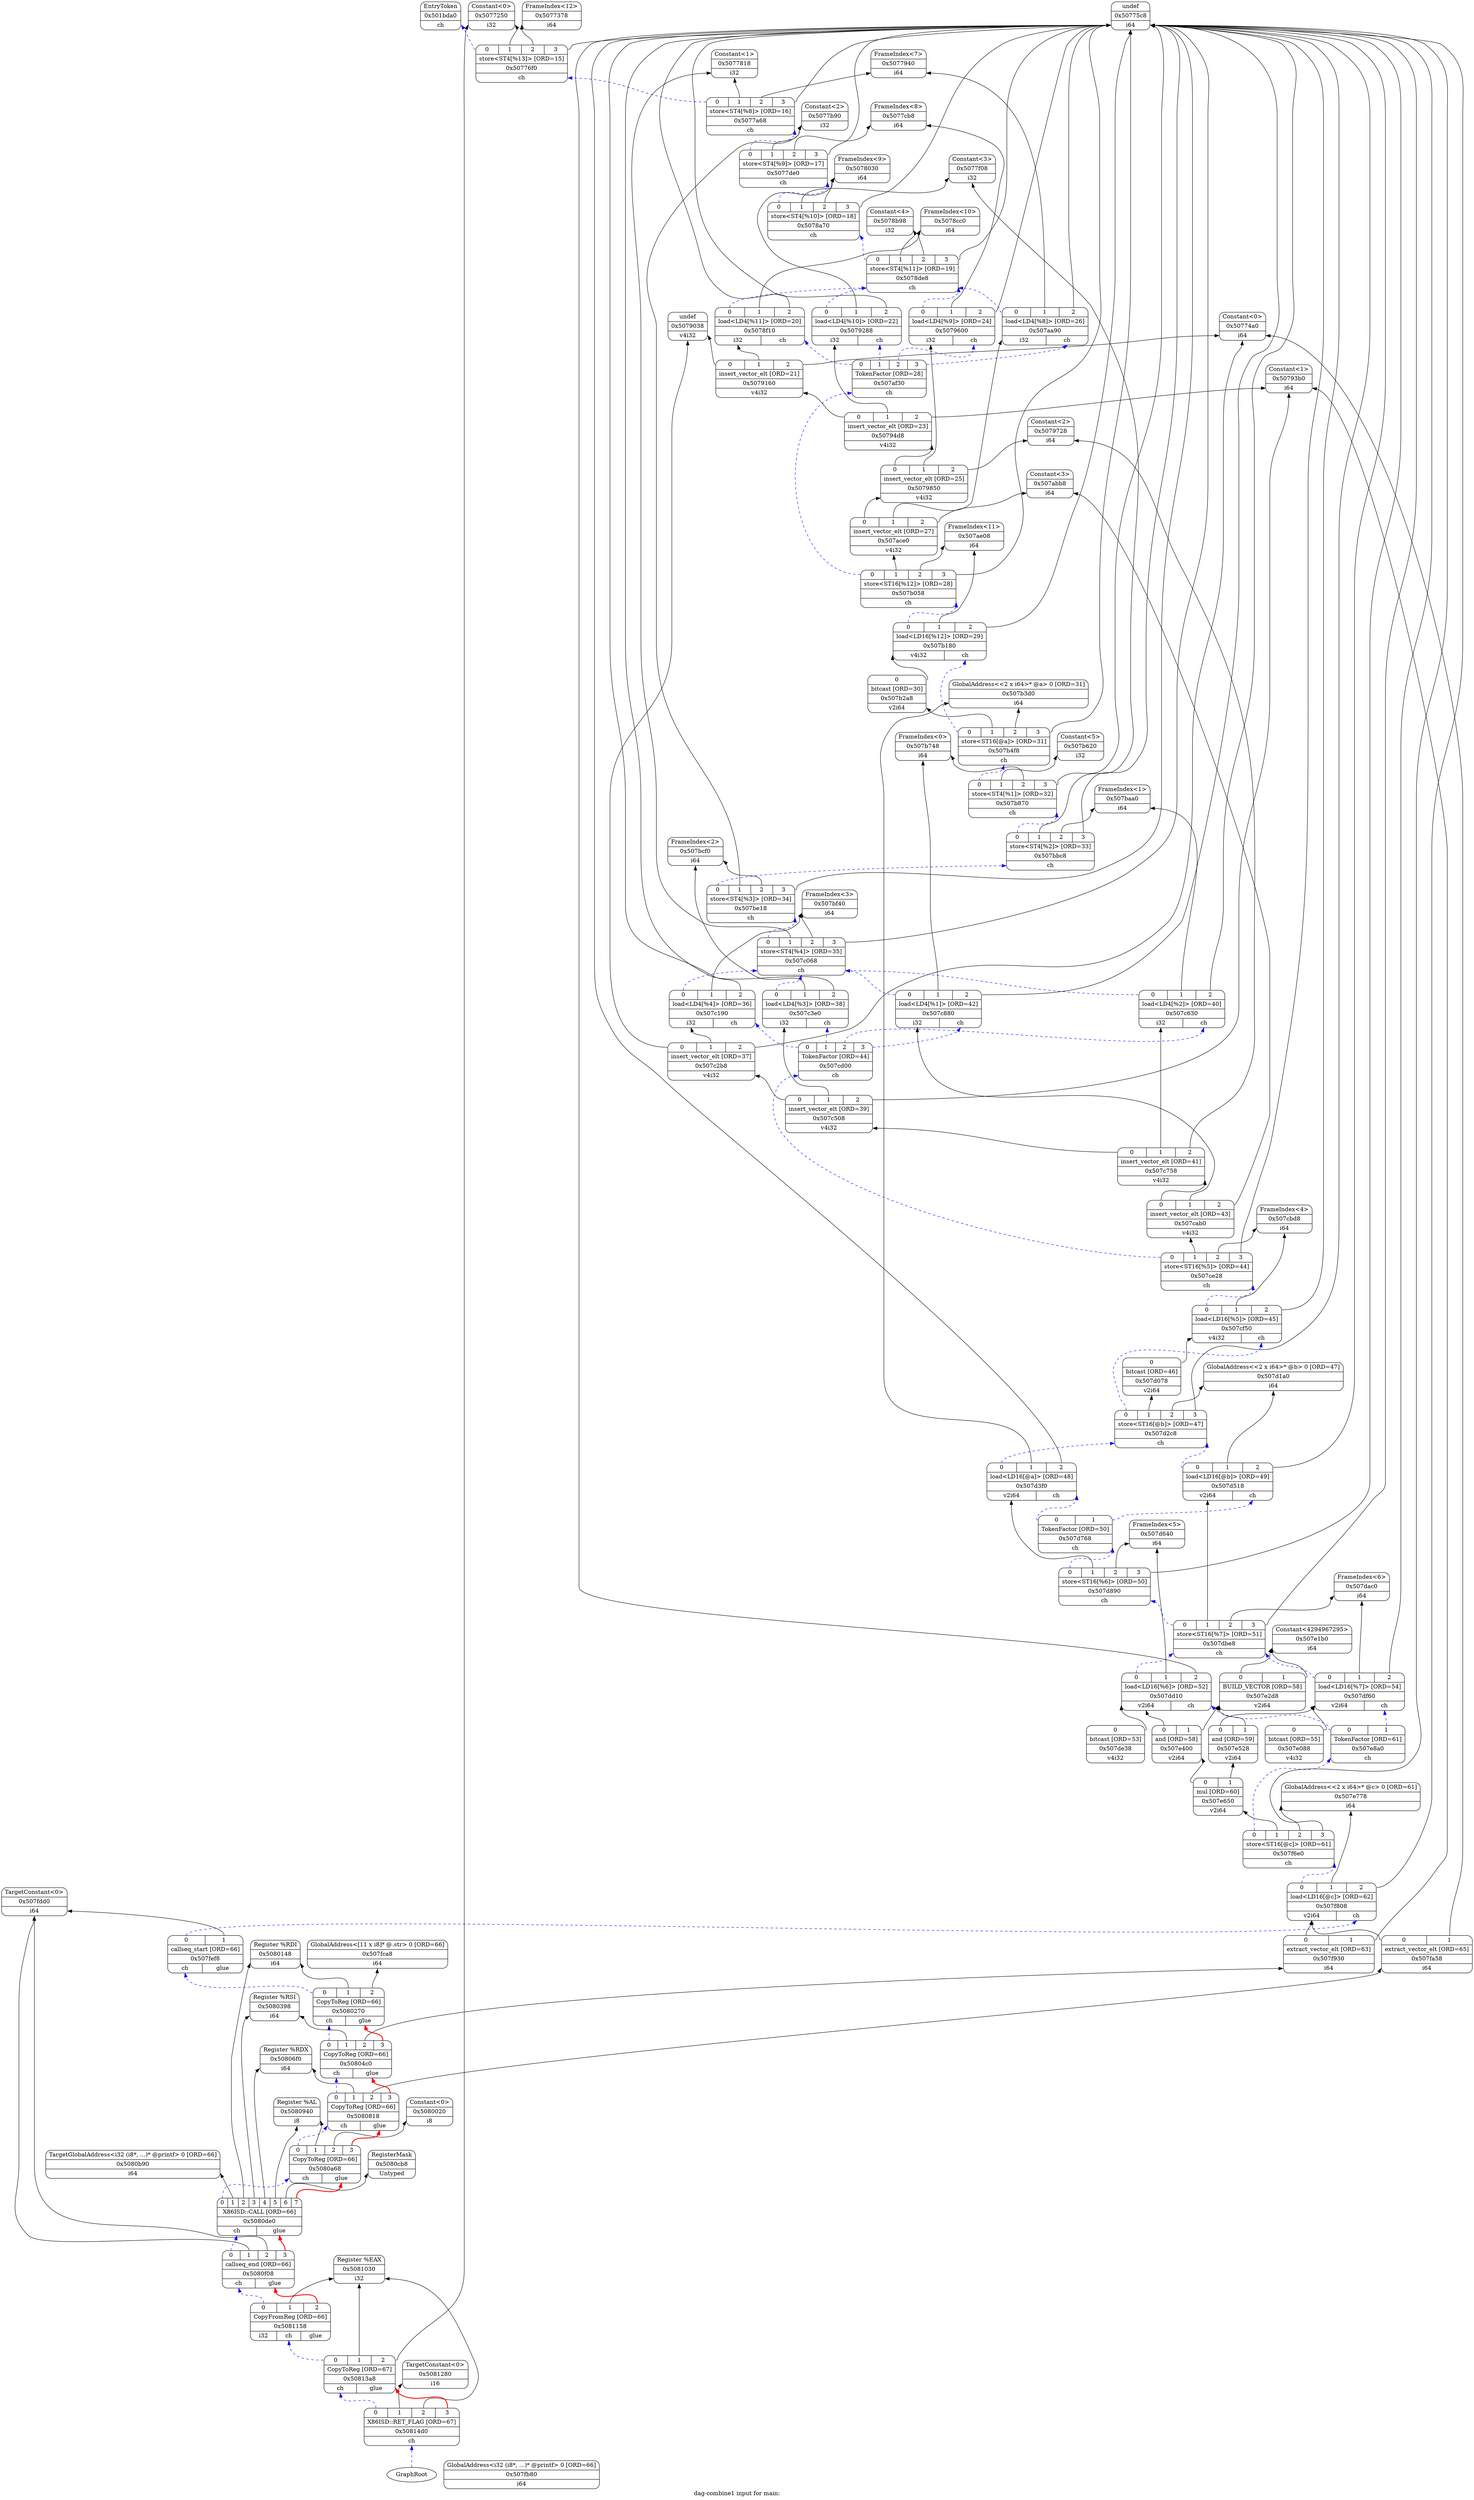 digraph "dag-combine1 input for main:" {
	rankdir="BT";
	label="dag-combine1 input for main:";

	Node0x501bda0 [shape=record,shape=Mrecord,label="{EntryToken|0x501bda0|{<d0>ch}}"];
	Node0x5077250 [shape=record,shape=Mrecord,label="{Constant\<0\>|0x5077250|{<d0>i32}}"];
	Node0x5077378 [shape=record,shape=Mrecord,label="{FrameIndex\<12\>|0x5077378|{<d0>i64}}"];
	Node0x50774a0 [shape=record,shape=Mrecord,label="{Constant\<0\>|0x50774a0|{<d0>i64}}"];
	Node0x50775c8 [shape=record,shape=Mrecord,label="{undef|0x50775c8|{<d0>i64}}"];
	Node0x50776f0 [shape=record,shape=Mrecord,label="{{<s0>0|<s1>1|<s2>2|<s3>3}|store\<ST4[%13]\> [ORD=15]|0x50776f0|{<d0>ch}}"];
	Node0x50776f0:s0 -> Node0x501bda0:d0[color=blue,style=dashed];
	Node0x50776f0:s1 -> Node0x5077250:d0;
	Node0x50776f0:s2 -> Node0x5077378:d0;
	Node0x50776f0:s3 -> Node0x50775c8:d0;
	Node0x5077818 [shape=record,shape=Mrecord,label="{Constant\<1\>|0x5077818|{<d0>i32}}"];
	Node0x5077940 [shape=record,shape=Mrecord,label="{FrameIndex\<7\>|0x5077940|{<d0>i64}}"];
	Node0x5077a68 [shape=record,shape=Mrecord,label="{{<s0>0|<s1>1|<s2>2|<s3>3}|store\<ST4[%8]\> [ORD=16]|0x5077a68|{<d0>ch}}"];
	Node0x5077a68:s0 -> Node0x50776f0:d0[color=blue,style=dashed];
	Node0x5077a68:s1 -> Node0x5077818:d0;
	Node0x5077a68:s2 -> Node0x5077940:d0;
	Node0x5077a68:s3 -> Node0x50775c8:d0;
	Node0x5077b90 [shape=record,shape=Mrecord,label="{Constant\<2\>|0x5077b90|{<d0>i32}}"];
	Node0x5077cb8 [shape=record,shape=Mrecord,label="{FrameIndex\<8\>|0x5077cb8|{<d0>i64}}"];
	Node0x5077de0 [shape=record,shape=Mrecord,label="{{<s0>0|<s1>1|<s2>2|<s3>3}|store\<ST4[%9]\> [ORD=17]|0x5077de0|{<d0>ch}}"];
	Node0x5077de0:s0 -> Node0x5077a68:d0[color=blue,style=dashed];
	Node0x5077de0:s1 -> Node0x5077b90:d0;
	Node0x5077de0:s2 -> Node0x5077cb8:d0;
	Node0x5077de0:s3 -> Node0x50775c8:d0;
	Node0x5077f08 [shape=record,shape=Mrecord,label="{Constant\<3\>|0x5077f08|{<d0>i32}}"];
	Node0x5078030 [shape=record,shape=Mrecord,label="{FrameIndex\<9\>|0x5078030|{<d0>i64}}"];
	Node0x5078a70 [shape=record,shape=Mrecord,label="{{<s0>0|<s1>1|<s2>2|<s3>3}|store\<ST4[%10]\> [ORD=18]|0x5078a70|{<d0>ch}}"];
	Node0x5078a70:s0 -> Node0x5077de0:d0[color=blue,style=dashed];
	Node0x5078a70:s1 -> Node0x5077f08:d0;
	Node0x5078a70:s2 -> Node0x5078030:d0;
	Node0x5078a70:s3 -> Node0x50775c8:d0;
	Node0x5078b98 [shape=record,shape=Mrecord,label="{Constant\<4\>|0x5078b98|{<d0>i32}}"];
	Node0x5078cc0 [shape=record,shape=Mrecord,label="{FrameIndex\<10\>|0x5078cc0|{<d0>i64}}"];
	Node0x5078de8 [shape=record,shape=Mrecord,label="{{<s0>0|<s1>1|<s2>2|<s3>3}|store\<ST4[%11]\> [ORD=19]|0x5078de8|{<d0>ch}}"];
	Node0x5078de8:s0 -> Node0x5078a70:d0[color=blue,style=dashed];
	Node0x5078de8:s1 -> Node0x5078b98:d0;
	Node0x5078de8:s2 -> Node0x5078cc0:d0;
	Node0x5078de8:s3 -> Node0x50775c8:d0;
	Node0x5078f10 [shape=record,shape=Mrecord,label="{{<s0>0|<s1>1|<s2>2}|load\<LD4[%11]\> [ORD=20]|0x5078f10|{<d0>i32|<d1>ch}}"];
	Node0x5078f10:s0 -> Node0x5078de8:d0[color=blue,style=dashed];
	Node0x5078f10:s1 -> Node0x5078cc0:d0;
	Node0x5078f10:s2 -> Node0x50775c8:d0;
	Node0x5079038 [shape=record,shape=Mrecord,label="{undef|0x5079038|{<d0>v4i32}}"];
	Node0x5079160 [shape=record,shape=Mrecord,label="{{<s0>0|<s1>1|<s2>2}|insert_vector_elt [ORD=21]|0x5079160|{<d0>v4i32}}"];
	Node0x5079160:s0 -> Node0x5079038:d0;
	Node0x5079160:s1 -> Node0x5078f10:d0;
	Node0x5079160:s2 -> Node0x50774a0:d0;
	Node0x5079288 [shape=record,shape=Mrecord,label="{{<s0>0|<s1>1|<s2>2}|load\<LD4[%10]\> [ORD=22]|0x5079288|{<d0>i32|<d1>ch}}"];
	Node0x5079288:s0 -> Node0x5078de8:d0[color=blue,style=dashed];
	Node0x5079288:s1 -> Node0x5078030:d0;
	Node0x5079288:s2 -> Node0x50775c8:d0;
	Node0x50793b0 [shape=record,shape=Mrecord,label="{Constant\<1\>|0x50793b0|{<d0>i64}}"];
	Node0x50794d8 [shape=record,shape=Mrecord,label="{{<s0>0|<s1>1|<s2>2}|insert_vector_elt [ORD=23]|0x50794d8|{<d0>v4i32}}"];
	Node0x50794d8:s0 -> Node0x5079160:d0;
	Node0x50794d8:s1 -> Node0x5079288:d0;
	Node0x50794d8:s2 -> Node0x50793b0:d0;
	Node0x5079600 [shape=record,shape=Mrecord,label="{{<s0>0|<s1>1|<s2>2}|load\<LD4[%9]\> [ORD=24]|0x5079600|{<d0>i32|<d1>ch}}"];
	Node0x5079600:s0 -> Node0x5078de8:d0[color=blue,style=dashed];
	Node0x5079600:s1 -> Node0x5077cb8:d0;
	Node0x5079600:s2 -> Node0x50775c8:d0;
	Node0x5079728 [shape=record,shape=Mrecord,label="{Constant\<2\>|0x5079728|{<d0>i64}}"];
	Node0x5079850 [shape=record,shape=Mrecord,label="{{<s0>0|<s1>1|<s2>2}|insert_vector_elt [ORD=25]|0x5079850|{<d0>v4i32}}"];
	Node0x5079850:s0 -> Node0x50794d8:d0;
	Node0x5079850:s1 -> Node0x5079600:d0;
	Node0x5079850:s2 -> Node0x5079728:d0;
	Node0x507aa90 [shape=record,shape=Mrecord,label="{{<s0>0|<s1>1|<s2>2}|load\<LD4[%8]\> [ORD=26]|0x507aa90|{<d0>i32|<d1>ch}}"];
	Node0x507aa90:s0 -> Node0x5078de8:d0[color=blue,style=dashed];
	Node0x507aa90:s1 -> Node0x5077940:d0;
	Node0x507aa90:s2 -> Node0x50775c8:d0;
	Node0x507abb8 [shape=record,shape=Mrecord,label="{Constant\<3\>|0x507abb8|{<d0>i64}}"];
	Node0x507ace0 [shape=record,shape=Mrecord,label="{{<s0>0|<s1>1|<s2>2}|insert_vector_elt [ORD=27]|0x507ace0|{<d0>v4i32}}"];
	Node0x507ace0:s0 -> Node0x5079850:d0;
	Node0x507ace0:s1 -> Node0x507aa90:d0;
	Node0x507ace0:s2 -> Node0x507abb8:d0;
	Node0x507ae08 [shape=record,shape=Mrecord,label="{FrameIndex\<11\>|0x507ae08|{<d0>i64}}"];
	Node0x507af30 [shape=record,shape=Mrecord,label="{{<s0>0|<s1>1|<s2>2|<s3>3}|TokenFactor [ORD=28]|0x507af30|{<d0>ch}}"];
	Node0x507af30:s0 -> Node0x5078f10:d1[color=blue,style=dashed];
	Node0x507af30:s1 -> Node0x5079288:d1[color=blue,style=dashed];
	Node0x507af30:s2 -> Node0x5079600:d1[color=blue,style=dashed];
	Node0x507af30:s3 -> Node0x507aa90:d1[color=blue,style=dashed];
	Node0x507b058 [shape=record,shape=Mrecord,label="{{<s0>0|<s1>1|<s2>2|<s3>3}|store\<ST16[%12]\> [ORD=28]|0x507b058|{<d0>ch}}"];
	Node0x507b058:s0 -> Node0x507af30:d0[color=blue,style=dashed];
	Node0x507b058:s1 -> Node0x507ace0:d0;
	Node0x507b058:s2 -> Node0x507ae08:d0;
	Node0x507b058:s3 -> Node0x50775c8:d0;
	Node0x507b180 [shape=record,shape=Mrecord,label="{{<s0>0|<s1>1|<s2>2}|load\<LD16[%12]\> [ORD=29]|0x507b180|{<d0>v4i32|<d1>ch}}"];
	Node0x507b180:s0 -> Node0x507b058:d0[color=blue,style=dashed];
	Node0x507b180:s1 -> Node0x507ae08:d0;
	Node0x507b180:s2 -> Node0x50775c8:d0;
	Node0x507b2a8 [shape=record,shape=Mrecord,label="{{<s0>0}|bitcast [ORD=30]|0x507b2a8|{<d0>v2i64}}"];
	Node0x507b2a8:s0 -> Node0x507b180:d0;
	Node0x507b3d0 [shape=record,shape=Mrecord,label="{GlobalAddress\<\<2 x i64\>* @a\> 0 [ORD=31]|0x507b3d0|{<d0>i64}}"];
	Node0x507b4f8 [shape=record,shape=Mrecord,label="{{<s0>0|<s1>1|<s2>2|<s3>3}|store\<ST16[@a]\> [ORD=31]|0x507b4f8|{<d0>ch}}"];
	Node0x507b4f8:s0 -> Node0x507b180:d1[color=blue,style=dashed];
	Node0x507b4f8:s1 -> Node0x507b2a8:d0;
	Node0x507b4f8:s2 -> Node0x507b3d0:d0;
	Node0x507b4f8:s3 -> Node0x50775c8:d0;
	Node0x507b620 [shape=record,shape=Mrecord,label="{Constant\<5\>|0x507b620|{<d0>i32}}"];
	Node0x507b748 [shape=record,shape=Mrecord,label="{FrameIndex\<0\>|0x507b748|{<d0>i64}}"];
	Node0x507b870 [shape=record,shape=Mrecord,label="{{<s0>0|<s1>1|<s2>2|<s3>3}|store\<ST4[%1]\> [ORD=32]|0x507b870|{<d0>ch}}"];
	Node0x507b870:s0 -> Node0x507b4f8:d0[color=blue,style=dashed];
	Node0x507b870:s1 -> Node0x507b620:d0;
	Node0x507b870:s2 -> Node0x507b748:d0;
	Node0x507b870:s3 -> Node0x50775c8:d0;
	Node0x507baa0 [shape=record,shape=Mrecord,label="{FrameIndex\<1\>|0x507baa0|{<d0>i64}}"];
	Node0x507bbc8 [shape=record,shape=Mrecord,label="{{<s0>0|<s1>1|<s2>2|<s3>3}|store\<ST4[%2]\> [ORD=33]|0x507bbc8|{<d0>ch}}"];
	Node0x507bbc8:s0 -> Node0x507b870:d0[color=blue,style=dashed];
	Node0x507bbc8:s1 -> Node0x5077f08:d0;
	Node0x507bbc8:s2 -> Node0x507baa0:d0;
	Node0x507bbc8:s3 -> Node0x50775c8:d0;
	Node0x507bcf0 [shape=record,shape=Mrecord,label="{FrameIndex\<2\>|0x507bcf0|{<d0>i64}}"];
	Node0x507be18 [shape=record,shape=Mrecord,label="{{<s0>0|<s1>1|<s2>2|<s3>3}|store\<ST4[%3]\> [ORD=34]|0x507be18|{<d0>ch}}"];
	Node0x507be18:s0 -> Node0x507bbc8:d0[color=blue,style=dashed];
	Node0x507be18:s1 -> Node0x5077b90:d0;
	Node0x507be18:s2 -> Node0x507bcf0:d0;
	Node0x507be18:s3 -> Node0x50775c8:d0;
	Node0x507bf40 [shape=record,shape=Mrecord,label="{FrameIndex\<3\>|0x507bf40|{<d0>i64}}"];
	Node0x507c068 [shape=record,shape=Mrecord,label="{{<s0>0|<s1>1|<s2>2|<s3>3}|store\<ST4[%4]\> [ORD=35]|0x507c068|{<d0>ch}}"];
	Node0x507c068:s0 -> Node0x507be18:d0[color=blue,style=dashed];
	Node0x507c068:s1 -> Node0x5077818:d0;
	Node0x507c068:s2 -> Node0x507bf40:d0;
	Node0x507c068:s3 -> Node0x50775c8:d0;
	Node0x507c190 [shape=record,shape=Mrecord,label="{{<s0>0|<s1>1|<s2>2}|load\<LD4[%4]\> [ORD=36]|0x507c190|{<d0>i32|<d1>ch}}"];
	Node0x507c190:s0 -> Node0x507c068:d0[color=blue,style=dashed];
	Node0x507c190:s1 -> Node0x507bf40:d0;
	Node0x507c190:s2 -> Node0x50775c8:d0;
	Node0x507c2b8 [shape=record,shape=Mrecord,label="{{<s0>0|<s1>1|<s2>2}|insert_vector_elt [ORD=37]|0x507c2b8|{<d0>v4i32}}"];
	Node0x507c2b8:s0 -> Node0x5079038:d0;
	Node0x507c2b8:s1 -> Node0x507c190:d0;
	Node0x507c2b8:s2 -> Node0x50774a0:d0;
	Node0x507c3e0 [shape=record,shape=Mrecord,label="{{<s0>0|<s1>1|<s2>2}|load\<LD4[%3]\> [ORD=38]|0x507c3e0|{<d0>i32|<d1>ch}}"];
	Node0x507c3e0:s0 -> Node0x507c068:d0[color=blue,style=dashed];
	Node0x507c3e0:s1 -> Node0x507bcf0:d0;
	Node0x507c3e0:s2 -> Node0x50775c8:d0;
	Node0x507c508 [shape=record,shape=Mrecord,label="{{<s0>0|<s1>1|<s2>2}|insert_vector_elt [ORD=39]|0x507c508|{<d0>v4i32}}"];
	Node0x507c508:s0 -> Node0x507c2b8:d0;
	Node0x507c508:s1 -> Node0x507c3e0:d0;
	Node0x507c508:s2 -> Node0x50793b0:d0;
	Node0x507c630 [shape=record,shape=Mrecord,label="{{<s0>0|<s1>1|<s2>2}|load\<LD4[%2]\> [ORD=40]|0x507c630|{<d0>i32|<d1>ch}}"];
	Node0x507c630:s0 -> Node0x507c068:d0[color=blue,style=dashed];
	Node0x507c630:s1 -> Node0x507baa0:d0;
	Node0x507c630:s2 -> Node0x50775c8:d0;
	Node0x507c758 [shape=record,shape=Mrecord,label="{{<s0>0|<s1>1|<s2>2}|insert_vector_elt [ORD=41]|0x507c758|{<d0>v4i32}}"];
	Node0x507c758:s0 -> Node0x507c508:d0;
	Node0x507c758:s1 -> Node0x507c630:d0;
	Node0x507c758:s2 -> Node0x5079728:d0;
	Node0x507c880 [shape=record,shape=Mrecord,label="{{<s0>0|<s1>1|<s2>2}|load\<LD4[%1]\> [ORD=42]|0x507c880|{<d0>i32|<d1>ch}}"];
	Node0x507c880:s0 -> Node0x507c068:d0[color=blue,style=dashed];
	Node0x507c880:s1 -> Node0x507b748:d0;
	Node0x507c880:s2 -> Node0x50775c8:d0;
	Node0x507cab0 [shape=record,shape=Mrecord,label="{{<s0>0|<s1>1|<s2>2}|insert_vector_elt [ORD=43]|0x507cab0|{<d0>v4i32}}"];
	Node0x507cab0:s0 -> Node0x507c758:d0;
	Node0x507cab0:s1 -> Node0x507c880:d0;
	Node0x507cab0:s2 -> Node0x507abb8:d0;
	Node0x507cbd8 [shape=record,shape=Mrecord,label="{FrameIndex\<4\>|0x507cbd8|{<d0>i64}}"];
	Node0x507cd00 [shape=record,shape=Mrecord,label="{{<s0>0|<s1>1|<s2>2|<s3>3}|TokenFactor [ORD=44]|0x507cd00|{<d0>ch}}"];
	Node0x507cd00:s0 -> Node0x507c190:d1[color=blue,style=dashed];
	Node0x507cd00:s1 -> Node0x507c3e0:d1[color=blue,style=dashed];
	Node0x507cd00:s2 -> Node0x507c630:d1[color=blue,style=dashed];
	Node0x507cd00:s3 -> Node0x507c880:d1[color=blue,style=dashed];
	Node0x507ce28 [shape=record,shape=Mrecord,label="{{<s0>0|<s1>1|<s2>2|<s3>3}|store\<ST16[%5]\> [ORD=44]|0x507ce28|{<d0>ch}}"];
	Node0x507ce28:s0 -> Node0x507cd00:d0[color=blue,style=dashed];
	Node0x507ce28:s1 -> Node0x507cab0:d0;
	Node0x507ce28:s2 -> Node0x507cbd8:d0;
	Node0x507ce28:s3 -> Node0x50775c8:d0;
	Node0x507cf50 [shape=record,shape=Mrecord,label="{{<s0>0|<s1>1|<s2>2}|load\<LD16[%5]\> [ORD=45]|0x507cf50|{<d0>v4i32|<d1>ch}}"];
	Node0x507cf50:s0 -> Node0x507ce28:d0[color=blue,style=dashed];
	Node0x507cf50:s1 -> Node0x507cbd8:d0;
	Node0x507cf50:s2 -> Node0x50775c8:d0;
	Node0x507d078 [shape=record,shape=Mrecord,label="{{<s0>0}|bitcast [ORD=46]|0x507d078|{<d0>v2i64}}"];
	Node0x507d078:s0 -> Node0x507cf50:d0;
	Node0x507d1a0 [shape=record,shape=Mrecord,label="{GlobalAddress\<\<2 x i64\>* @b\> 0 [ORD=47]|0x507d1a0|{<d0>i64}}"];
	Node0x507d2c8 [shape=record,shape=Mrecord,label="{{<s0>0|<s1>1|<s2>2|<s3>3}|store\<ST16[@b]\> [ORD=47]|0x507d2c8|{<d0>ch}}"];
	Node0x507d2c8:s0 -> Node0x507cf50:d1[color=blue,style=dashed];
	Node0x507d2c8:s1 -> Node0x507d078:d0;
	Node0x507d2c8:s2 -> Node0x507d1a0:d0;
	Node0x507d2c8:s3 -> Node0x50775c8:d0;
	Node0x507d3f0 [shape=record,shape=Mrecord,label="{{<s0>0|<s1>1|<s2>2}|load\<LD16[@a]\> [ORD=48]|0x507d3f0|{<d0>v2i64|<d1>ch}}"];
	Node0x507d3f0:s0 -> Node0x507d2c8:d0[color=blue,style=dashed];
	Node0x507d3f0:s1 -> Node0x507b3d0:d0;
	Node0x507d3f0:s2 -> Node0x50775c8:d0;
	Node0x507d518 [shape=record,shape=Mrecord,label="{{<s0>0|<s1>1|<s2>2}|load\<LD16[@b]\> [ORD=49]|0x507d518|{<d0>v2i64|<d1>ch}}"];
	Node0x507d518:s0 -> Node0x507d2c8:d0[color=blue,style=dashed];
	Node0x507d518:s1 -> Node0x507d1a0:d0;
	Node0x507d518:s2 -> Node0x50775c8:d0;
	Node0x507d640 [shape=record,shape=Mrecord,label="{FrameIndex\<5\>|0x507d640|{<d0>i64}}"];
	Node0x507d768 [shape=record,shape=Mrecord,label="{{<s0>0|<s1>1}|TokenFactor [ORD=50]|0x507d768|{<d0>ch}}"];
	Node0x507d768:s0 -> Node0x507d3f0:d1[color=blue,style=dashed];
	Node0x507d768:s1 -> Node0x507d518:d1[color=blue,style=dashed];
	Node0x507d890 [shape=record,shape=Mrecord,label="{{<s0>0|<s1>1|<s2>2|<s3>3}|store\<ST16[%6]\> [ORD=50]|0x507d890|{<d0>ch}}"];
	Node0x507d890:s0 -> Node0x507d768:d0[color=blue,style=dashed];
	Node0x507d890:s1 -> Node0x507d3f0:d0;
	Node0x507d890:s2 -> Node0x507d640:d0;
	Node0x507d890:s3 -> Node0x50775c8:d0;
	Node0x507dac0 [shape=record,shape=Mrecord,label="{FrameIndex\<6\>|0x507dac0|{<d0>i64}}"];
	Node0x507dbe8 [shape=record,shape=Mrecord,label="{{<s0>0|<s1>1|<s2>2|<s3>3}|store\<ST16[%7]\> [ORD=51]|0x507dbe8|{<d0>ch}}"];
	Node0x507dbe8:s0 -> Node0x507d890:d0[color=blue,style=dashed];
	Node0x507dbe8:s1 -> Node0x507d518:d0;
	Node0x507dbe8:s2 -> Node0x507dac0:d0;
	Node0x507dbe8:s3 -> Node0x50775c8:d0;
	Node0x507dd10 [shape=record,shape=Mrecord,label="{{<s0>0|<s1>1|<s2>2}|load\<LD16[%6]\> [ORD=52]|0x507dd10|{<d0>v2i64|<d1>ch}}"];
	Node0x507dd10:s0 -> Node0x507dbe8:d0[color=blue,style=dashed];
	Node0x507dd10:s1 -> Node0x507d640:d0;
	Node0x507dd10:s2 -> Node0x50775c8:d0;
	Node0x507de38 [shape=record,shape=Mrecord,label="{{<s0>0}|bitcast [ORD=53]|0x507de38|{<d0>v4i32}}"];
	Node0x507de38:s0 -> Node0x507dd10:d0;
	Node0x507df60 [shape=record,shape=Mrecord,label="{{<s0>0|<s1>1|<s2>2}|load\<LD16[%7]\> [ORD=54]|0x507df60|{<d0>v2i64|<d1>ch}}"];
	Node0x507df60:s0 -> Node0x507dbe8:d0[color=blue,style=dashed];
	Node0x507df60:s1 -> Node0x507dac0:d0;
	Node0x507df60:s2 -> Node0x50775c8:d0;
	Node0x507e088 [shape=record,shape=Mrecord,label="{{<s0>0}|bitcast [ORD=55]|0x507e088|{<d0>v4i32}}"];
	Node0x507e088:s0 -> Node0x507df60:d0;
	Node0x507e1b0 [shape=record,shape=Mrecord,label="{Constant\<4294967295\>|0x507e1b0|{<d0>i64}}"];
	Node0x507e2d8 [shape=record,shape=Mrecord,label="{{<s0>0|<s1>1}|BUILD_VECTOR [ORD=58]|0x507e2d8|{<d0>v2i64}}"];
	Node0x507e2d8:s0 -> Node0x507e1b0:d0;
	Node0x507e2d8:s1 -> Node0x507e1b0:d0;
	Node0x507e400 [shape=record,shape=Mrecord,label="{{<s0>0|<s1>1}|and [ORD=58]|0x507e400|{<d0>v2i64}}"];
	Node0x507e400:s0 -> Node0x507dd10:d0;
	Node0x507e400:s1 -> Node0x507e2d8:d0;
	Node0x507e528 [shape=record,shape=Mrecord,label="{{<s0>0|<s1>1}|and [ORD=59]|0x507e528|{<d0>v2i64}}"];
	Node0x507e528:s0 -> Node0x507df60:d0;
	Node0x507e528:s1 -> Node0x507e2d8:d0;
	Node0x507e650 [shape=record,shape=Mrecord,label="{{<s0>0|<s1>1}|mul [ORD=60]|0x507e650|{<d0>v2i64}}"];
	Node0x507e650:s0 -> Node0x507e400:d0;
	Node0x507e650:s1 -> Node0x507e528:d0;
	Node0x507e778 [shape=record,shape=Mrecord,label="{GlobalAddress\<\<2 x i64\>* @c\> 0 [ORD=61]|0x507e778|{<d0>i64}}"];
	Node0x507e8a0 [shape=record,shape=Mrecord,label="{{<s0>0|<s1>1}|TokenFactor [ORD=61]|0x507e8a0|{<d0>ch}}"];
	Node0x507e8a0:s0 -> Node0x507dd10:d1[color=blue,style=dashed];
	Node0x507e8a0:s1 -> Node0x507df60:d1[color=blue,style=dashed];
	Node0x507f6e0 [shape=record,shape=Mrecord,label="{{<s0>0|<s1>1|<s2>2|<s3>3}|store\<ST16[@c]\> [ORD=61]|0x507f6e0|{<d0>ch}}"];
	Node0x507f6e0:s0 -> Node0x507e8a0:d0[color=blue,style=dashed];
	Node0x507f6e0:s1 -> Node0x507e650:d0;
	Node0x507f6e0:s2 -> Node0x507e778:d0;
	Node0x507f6e0:s3 -> Node0x50775c8:d0;
	Node0x507f808 [shape=record,shape=Mrecord,label="{{<s0>0|<s1>1|<s2>2}|load\<LD16[@c]\> [ORD=62]|0x507f808|{<d0>v2i64|<d1>ch}}"];
	Node0x507f808:s0 -> Node0x507f6e0:d0[color=blue,style=dashed];
	Node0x507f808:s1 -> Node0x507e778:d0;
	Node0x507f808:s2 -> Node0x50775c8:d0;
	Node0x507f930 [shape=record,shape=Mrecord,label="{{<s0>0|<s1>1}|extract_vector_elt [ORD=63]|0x507f930|{<d0>i64}}"];
	Node0x507f930:s0 -> Node0x507f808:d0;
	Node0x507f930:s1 -> Node0x50793b0:d0;
	Node0x507fa58 [shape=record,shape=Mrecord,label="{{<s0>0|<s1>1}|extract_vector_elt [ORD=65]|0x507fa58|{<d0>i64}}"];
	Node0x507fa58:s0 -> Node0x507f808:d0;
	Node0x507fa58:s1 -> Node0x50774a0:d0;
	Node0x507fb80 [shape=record,shape=Mrecord,label="{GlobalAddress\<i32 (i8*, ...)* @printf\> 0 [ORD=66]|0x507fb80|{<d0>i64}}"];
	Node0x507fca8 [shape=record,shape=Mrecord,label="{GlobalAddress\<[11 x i8]* @.str\> 0 [ORD=66]|0x507fca8|{<d0>i64}}"];
	Node0x507fdd0 [shape=record,shape=Mrecord,label="{TargetConstant\<0\>|0x507fdd0|{<d0>i64}}"];
	Node0x507fef8 [shape=record,shape=Mrecord,label="{{<s0>0|<s1>1}|callseq_start [ORD=66]|0x507fef8|{<d0>ch|<d1>glue}}"];
	Node0x507fef8:s0 -> Node0x507f808:d1[color=blue,style=dashed];
	Node0x507fef8:s1 -> Node0x507fdd0:d0;
	Node0x5080020 [shape=record,shape=Mrecord,label="{Constant\<0\>|0x5080020|{<d0>i8}}"];
	Node0x5080148 [shape=record,shape=Mrecord,label="{Register %RDI|0x5080148|{<d0>i64}}"];
	Node0x5080270 [shape=record,shape=Mrecord,label="{{<s0>0|<s1>1|<s2>2}|CopyToReg [ORD=66]|0x5080270|{<d0>ch|<d1>glue}}"];
	Node0x5080270:s0 -> Node0x507fef8:d0[color=blue,style=dashed];
	Node0x5080270:s1 -> Node0x5080148:d0;
	Node0x5080270:s2 -> Node0x507fca8:d0;
	Node0x5080398 [shape=record,shape=Mrecord,label="{Register %RSI|0x5080398|{<d0>i64}}"];
	Node0x50804c0 [shape=record,shape=Mrecord,label="{{<s0>0|<s1>1|<s2>2|<s3>3}|CopyToReg [ORD=66]|0x50804c0|{<d0>ch|<d1>glue}}"];
	Node0x50804c0:s0 -> Node0x5080270:d0[color=blue,style=dashed];
	Node0x50804c0:s1 -> Node0x5080398:d0;
	Node0x50804c0:s2 -> Node0x507f930:d0;
	Node0x50804c0:s3 -> Node0x5080270:d1[color=red,style=bold];
	Node0x50806f0 [shape=record,shape=Mrecord,label="{Register %RDX|0x50806f0|{<d0>i64}}"];
	Node0x5080818 [shape=record,shape=Mrecord,label="{{<s0>0|<s1>1|<s2>2|<s3>3}|CopyToReg [ORD=66]|0x5080818|{<d0>ch|<d1>glue}}"];
	Node0x5080818:s0 -> Node0x50804c0:d0[color=blue,style=dashed];
	Node0x5080818:s1 -> Node0x50806f0:d0;
	Node0x5080818:s2 -> Node0x507fa58:d0;
	Node0x5080818:s3 -> Node0x50804c0:d1[color=red,style=bold];
	Node0x5080940 [shape=record,shape=Mrecord,label="{Register %AL|0x5080940|{<d0>i8}}"];
	Node0x5080a68 [shape=record,shape=Mrecord,label="{{<s0>0|<s1>1|<s2>2|<s3>3}|CopyToReg [ORD=66]|0x5080a68|{<d0>ch|<d1>glue}}"];
	Node0x5080a68:s0 -> Node0x5080818:d0[color=blue,style=dashed];
	Node0x5080a68:s1 -> Node0x5080940:d0;
	Node0x5080a68:s2 -> Node0x5080020:d0;
	Node0x5080a68:s3 -> Node0x5080818:d1[color=red,style=bold];
	Node0x5080b90 [shape=record,shape=Mrecord,label="{TargetGlobalAddress\<i32 (i8*, ...)* @printf\> 0 [ORD=66]|0x5080b90|{<d0>i64}}"];
	Node0x5080cb8 [shape=record,shape=Mrecord,label="{RegisterMask|0x5080cb8|{<d0>Untyped}}"];
	Node0x5080de0 [shape=record,shape=Mrecord,label="{{<s0>0|<s1>1|<s2>2|<s3>3|<s4>4|<s5>5|<s6>6|<s7>7}|X86ISD::CALL [ORD=66]|0x5080de0|{<d0>ch|<d1>glue}}"];
	Node0x5080de0:s0 -> Node0x5080a68:d0[color=blue,style=dashed];
	Node0x5080de0:s1 -> Node0x5080b90:d0;
	Node0x5080de0:s2 -> Node0x5080148:d0;
	Node0x5080de0:s3 -> Node0x5080398:d0;
	Node0x5080de0:s4 -> Node0x50806f0:d0;
	Node0x5080de0:s5 -> Node0x5080940:d0;
	Node0x5080de0:s6 -> Node0x5080cb8:d0;
	Node0x5080de0:s7 -> Node0x5080a68:d1[color=red,style=bold];
	Node0x5080f08 [shape=record,shape=Mrecord,label="{{<s0>0|<s1>1|<s2>2|<s3>3}|callseq_end [ORD=66]|0x5080f08|{<d0>ch|<d1>glue}}"];
	Node0x5080f08:s0 -> Node0x5080de0:d0[color=blue,style=dashed];
	Node0x5080f08:s1 -> Node0x507fdd0:d0;
	Node0x5080f08:s2 -> Node0x507fdd0:d0;
	Node0x5080f08:s3 -> Node0x5080de0:d1[color=red,style=bold];
	Node0x5081030 [shape=record,shape=Mrecord,label="{Register %EAX|0x5081030|{<d0>i32}}"];
	Node0x5081158 [shape=record,shape=Mrecord,label="{{<s0>0|<s1>1|<s2>2}|CopyFromReg [ORD=66]|0x5081158|{<d0>i32|<d1>ch|<d2>glue}}"];
	Node0x5081158:s0 -> Node0x5080f08:d0[color=blue,style=dashed];
	Node0x5081158:s1 -> Node0x5081030:d0;
	Node0x5081158:s2 -> Node0x5080f08:d1[color=red,style=bold];
	Node0x5081280 [shape=record,shape=Mrecord,label="{TargetConstant\<0\>|0x5081280|{<d0>i16}}"];
	Node0x50813a8 [shape=record,shape=Mrecord,label="{{<s0>0|<s1>1|<s2>2}|CopyToReg [ORD=67]|0x50813a8|{<d0>ch|<d1>glue}}"];
	Node0x50813a8:s0 -> Node0x5081158:d1[color=blue,style=dashed];
	Node0x50813a8:s1 -> Node0x5081030:d0;
	Node0x50813a8:s2 -> Node0x5077250:d0;
	Node0x50814d0 [shape=record,shape=Mrecord,label="{{<s0>0|<s1>1|<s2>2|<s3>3}|X86ISD::RET_FLAG [ORD=67]|0x50814d0|{<d0>ch}}"];
	Node0x50814d0:s0 -> Node0x50813a8:d0[color=blue,style=dashed];
	Node0x50814d0:s1 -> Node0x5081280:d0;
	Node0x50814d0:s2 -> Node0x5081030:d0;
	Node0x50814d0:s3 -> Node0x50813a8:d1[color=red,style=bold];
	Node0x0[ plaintext=circle, label ="GraphRoot"];
	Node0x0 -> Node0x50814d0:d0[color=blue,style=dashed];
}
